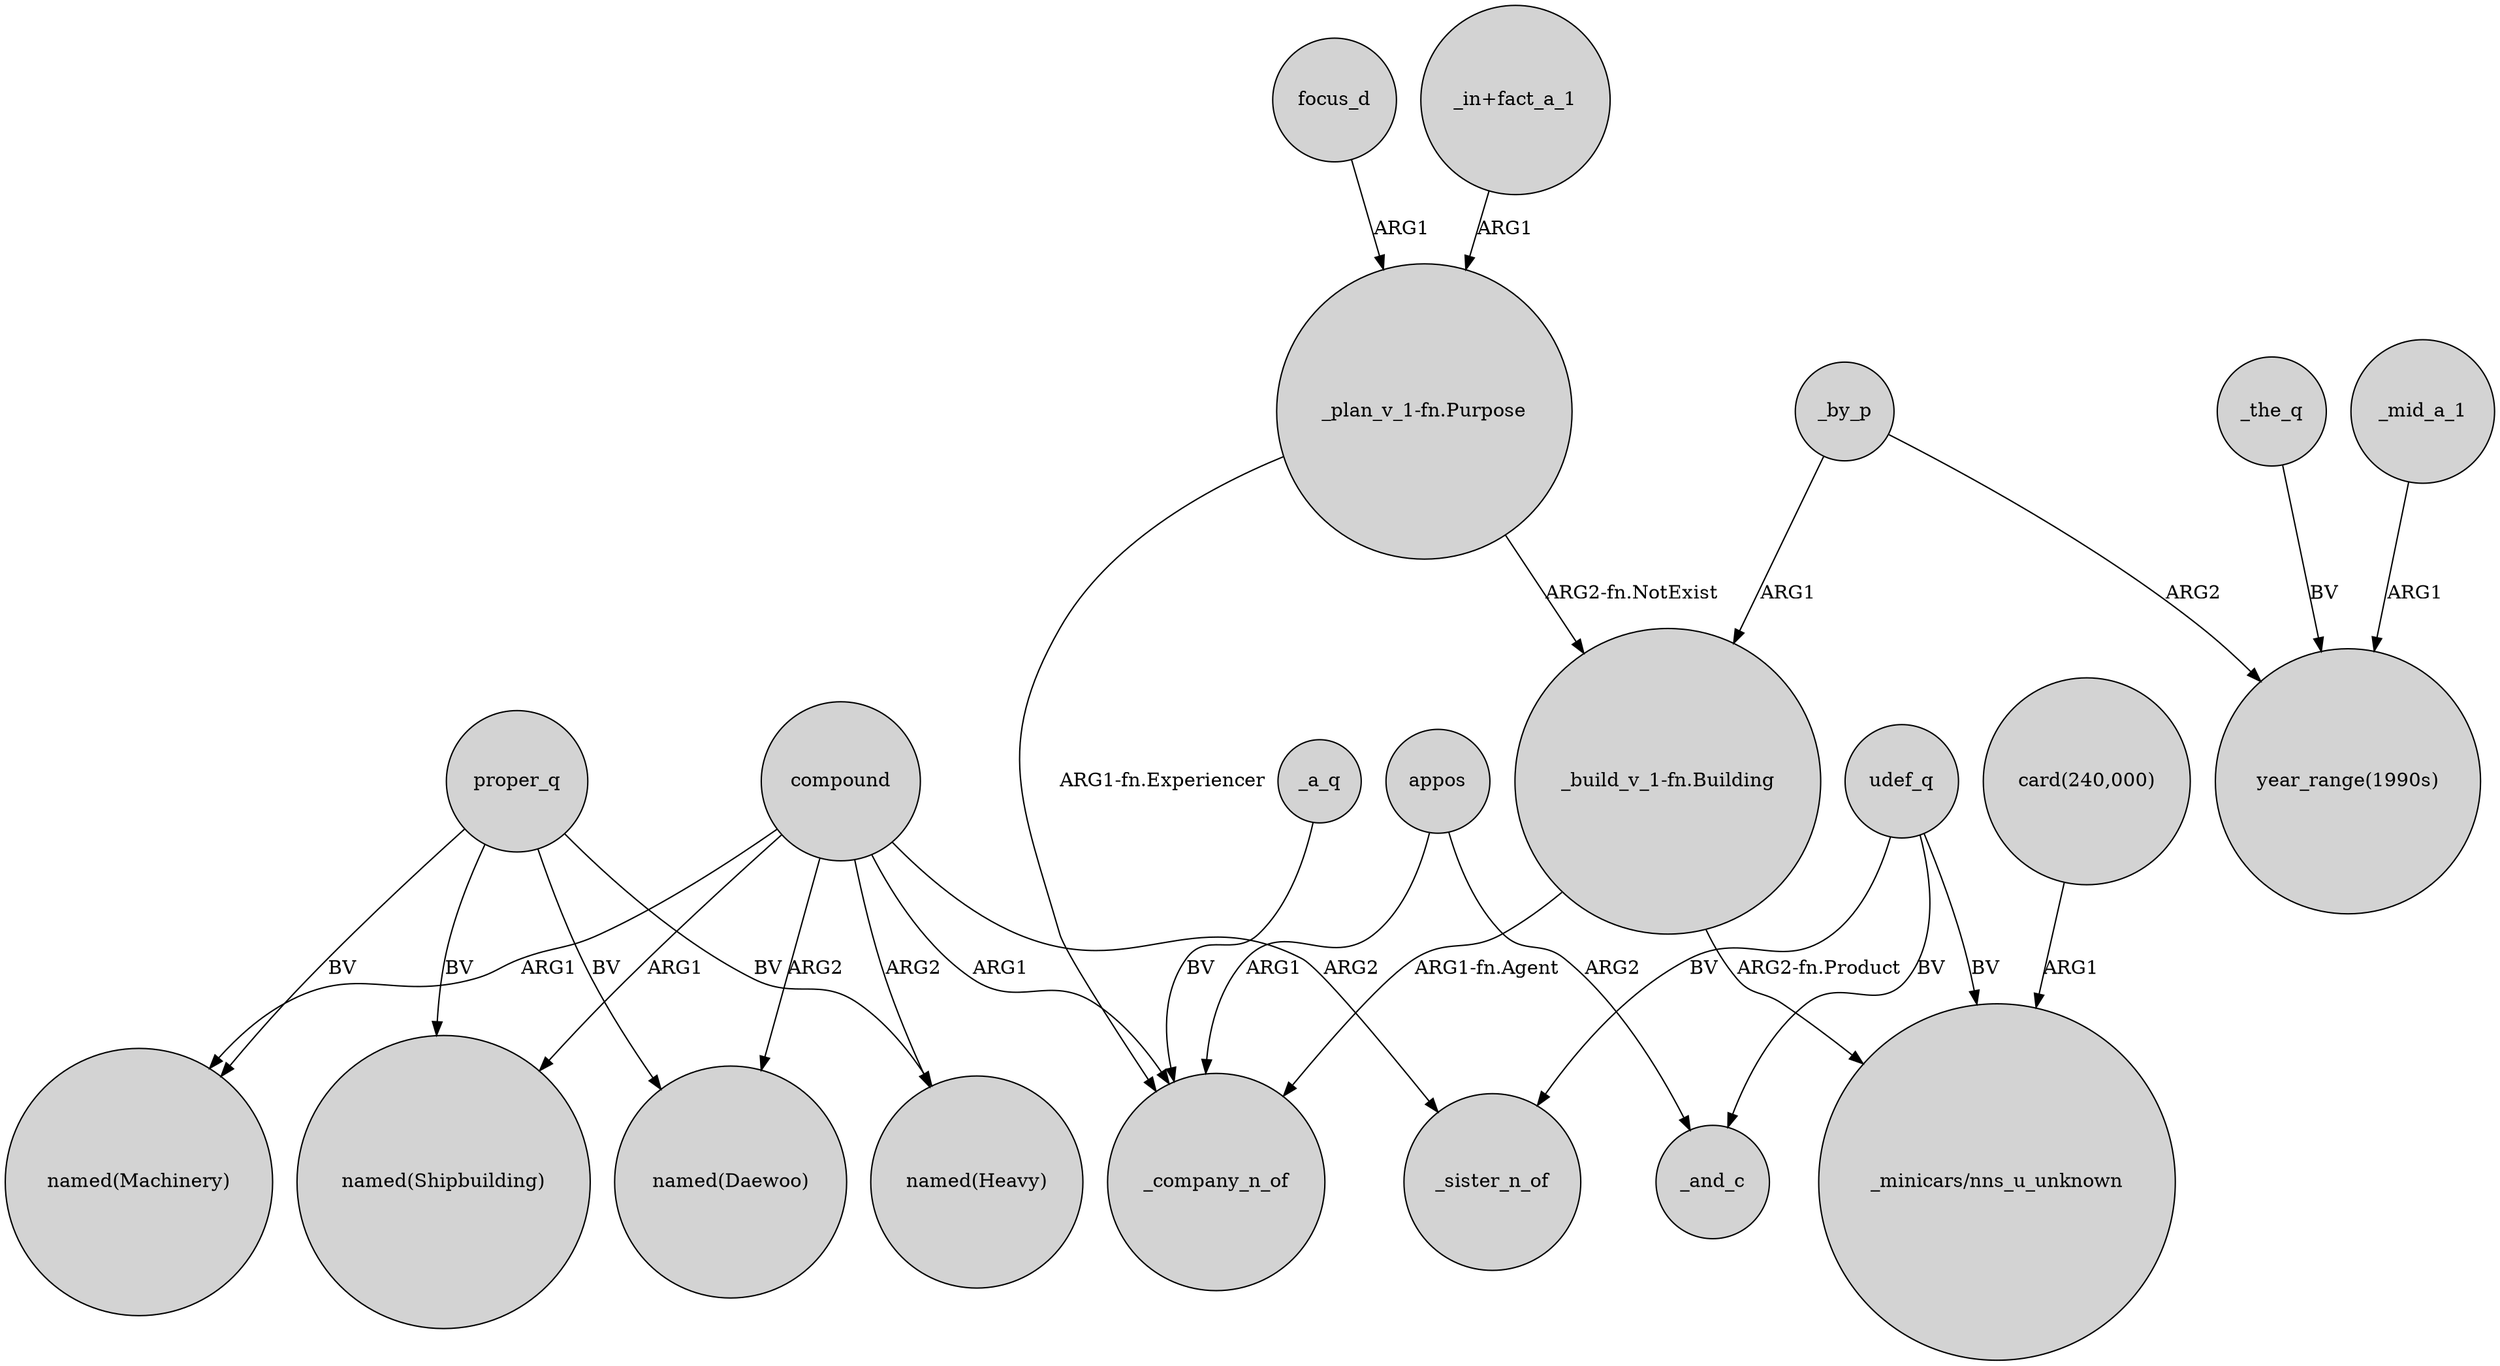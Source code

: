 digraph {
	node [shape=circle style=filled]
	proper_q -> "named(Daewoo)" [label=BV]
	_the_q -> "year_range(1990s)" [label=BV]
	compound -> "named(Daewoo)" [label=ARG2]
	compound -> "named(Machinery)" [label=ARG1]
	focus_d -> "_plan_v_1-fn.Purpose" [label=ARG1]
	"_build_v_1-fn.Building" -> _company_n_of [label="ARG1-fn.Agent"]
	proper_q -> "named(Machinery)" [label=BV]
	compound -> "named(Heavy)" [label=ARG2]
	proper_q -> "named(Heavy)" [label=BV]
	_mid_a_1 -> "year_range(1990s)" [label=ARG1]
	_by_p -> "_build_v_1-fn.Building" [label=ARG1]
	compound -> _company_n_of [label=ARG1]
	compound -> _sister_n_of [label=ARG2]
	proper_q -> "named(Shipbuilding)" [label=BV]
	"_build_v_1-fn.Building" -> "_minicars/nns_u_unknown" [label="ARG2-fn.Product"]
	appos -> _and_c [label=ARG2]
	compound -> "named(Shipbuilding)" [label=ARG1]
	udef_q -> _sister_n_of [label=BV]
	_a_q -> _company_n_of [label=BV]
	appos -> _company_n_of [label=ARG1]
	"_plan_v_1-fn.Purpose" -> _company_n_of [label="ARG1-fn.Experiencer"]
	"_plan_v_1-fn.Purpose" -> "_build_v_1-fn.Building" [label="ARG2-fn.NotExist"]
	udef_q -> _and_c [label=BV]
	_by_p -> "year_range(1990s)" [label=ARG2]
	"card(240,000)" -> "_minicars/nns_u_unknown" [label=ARG1]
	udef_q -> "_minicars/nns_u_unknown" [label=BV]
	"_in+fact_a_1" -> "_plan_v_1-fn.Purpose" [label=ARG1]
}

